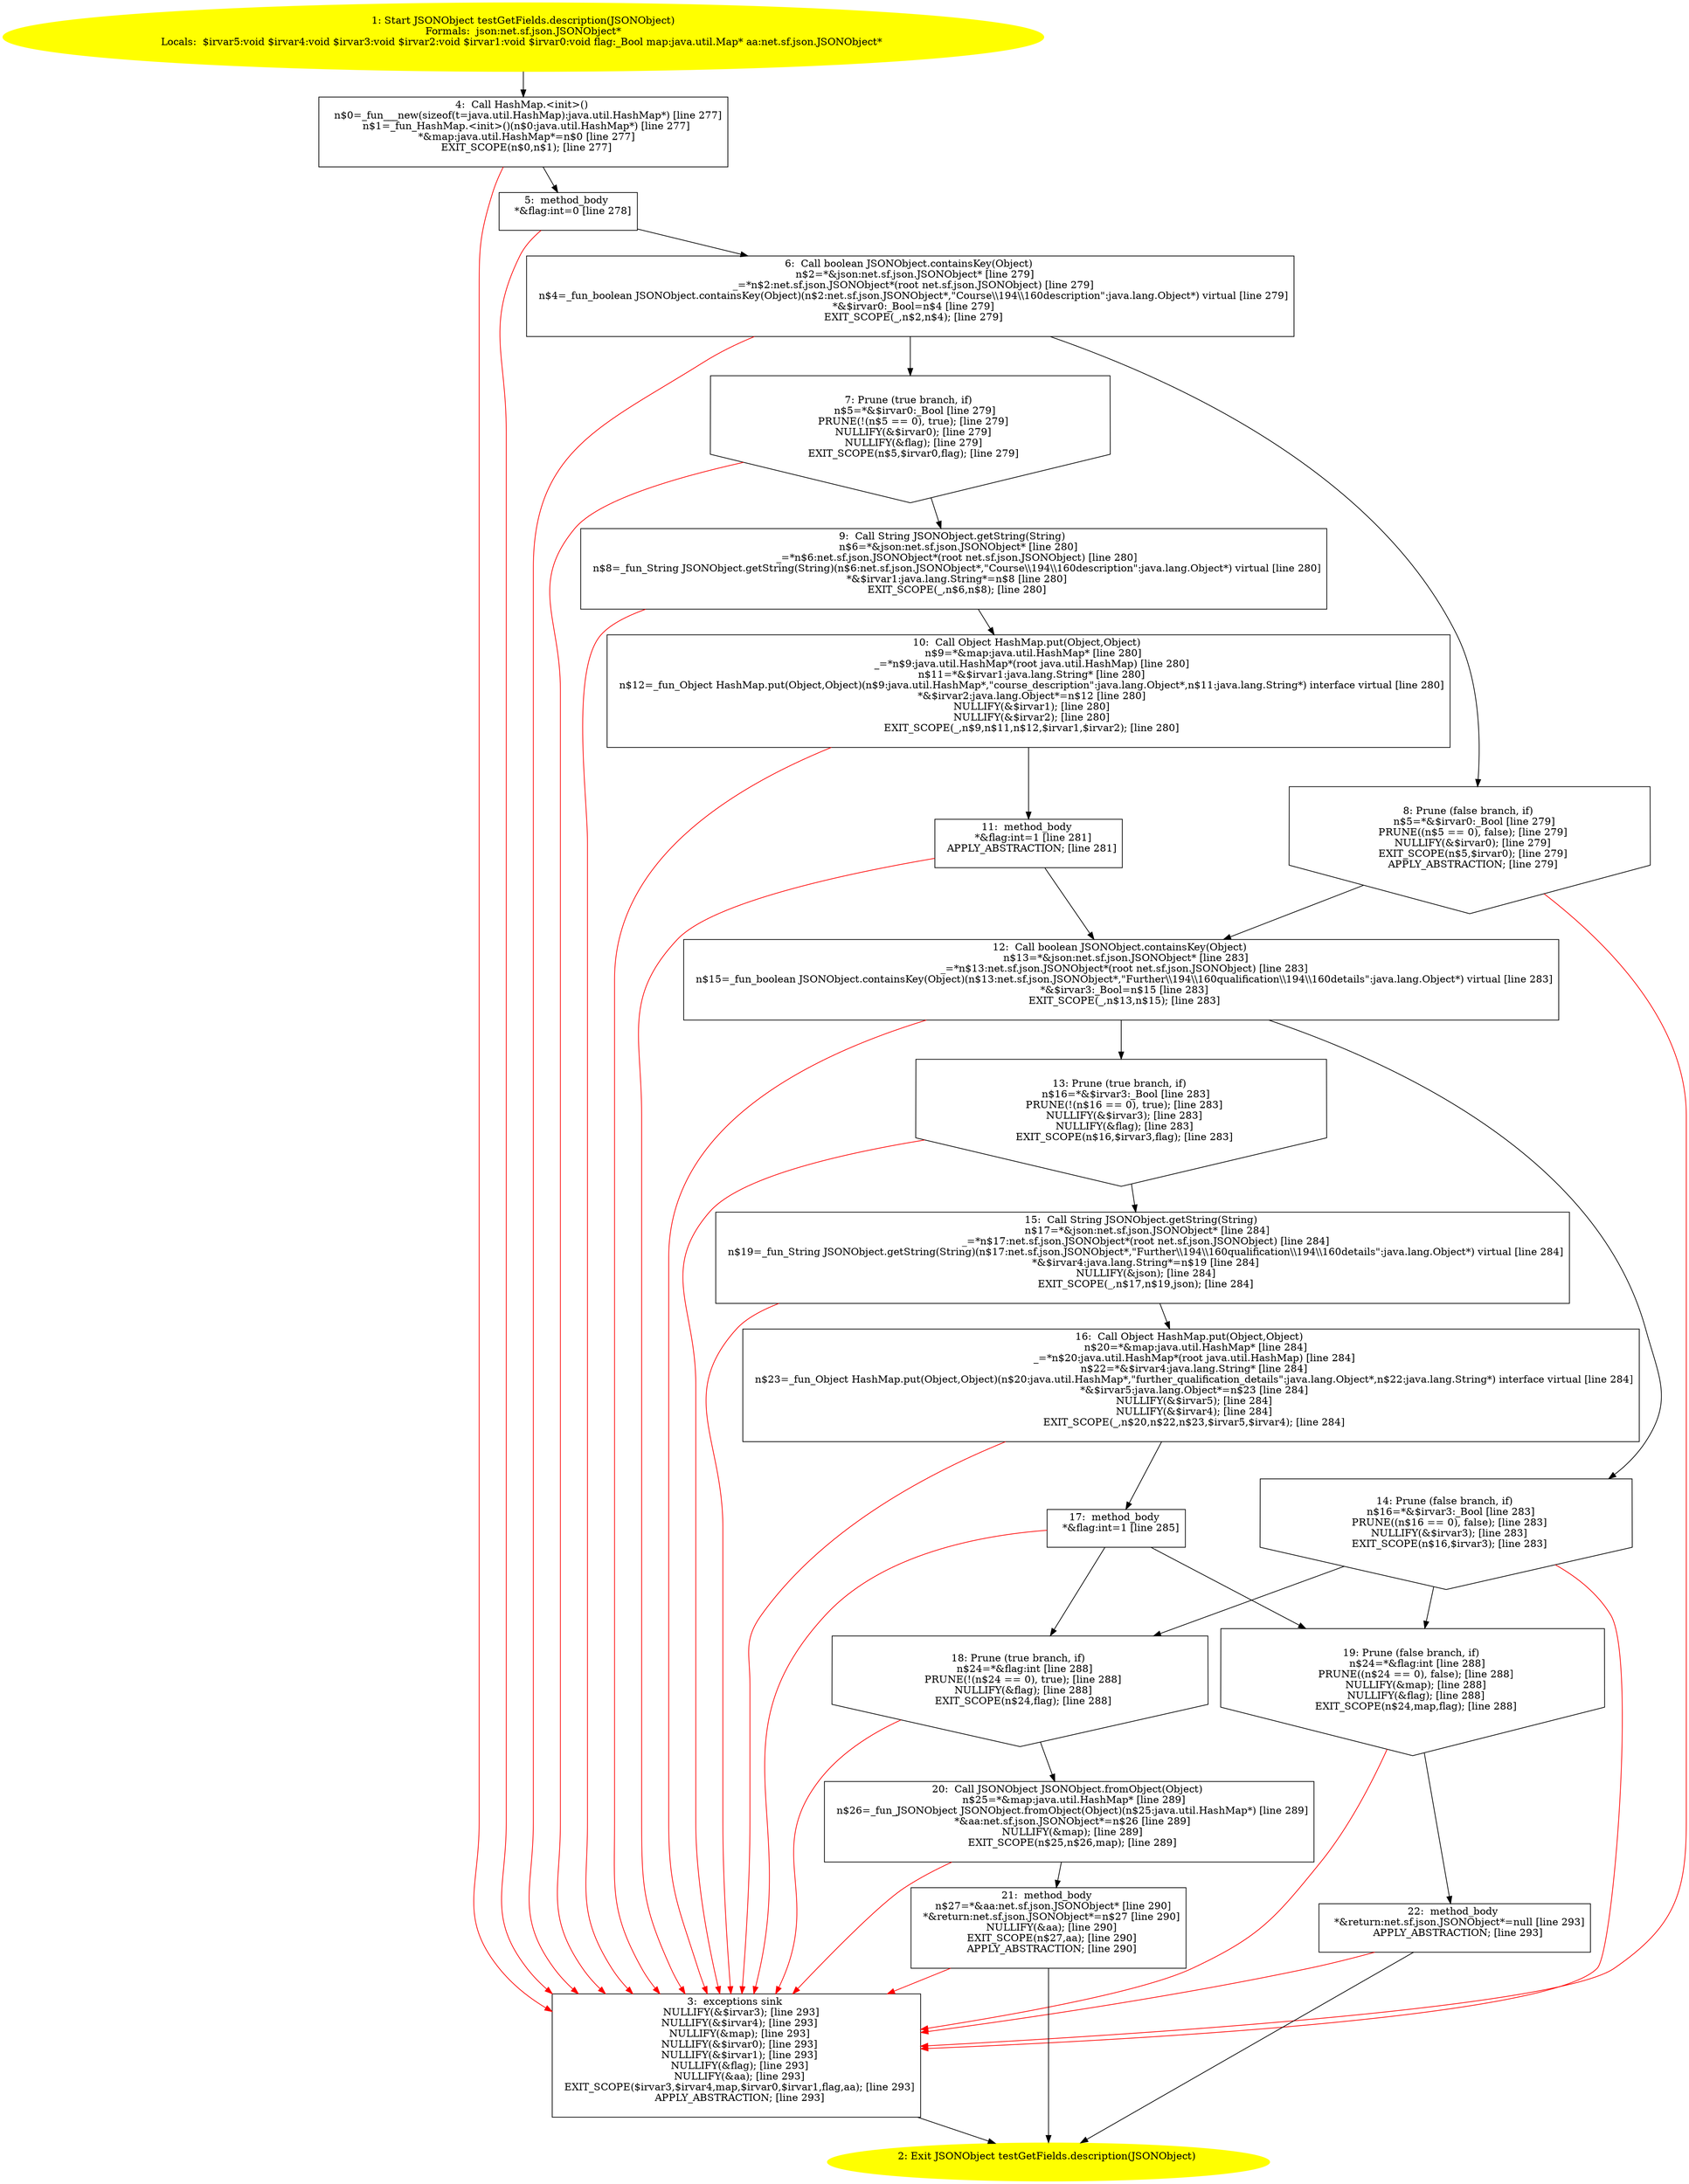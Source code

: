 /* @generated */
digraph cfg {
"com.dulishuo.test.testGetFields.description(net.sf.json.JSONObject):net.sf.json.JSONObject.05d3cc94f8468257a615f4ac41dd410b_1" [label="1: Start JSONObject testGetFields.description(JSONObject)\nFormals:  json:net.sf.json.JSONObject*\nLocals:  $irvar5:void $irvar4:void $irvar3:void $irvar2:void $irvar1:void $irvar0:void flag:_Bool map:java.util.Map* aa:net.sf.json.JSONObject* \n  " color=yellow style=filled]
	

	 "com.dulishuo.test.testGetFields.description(net.sf.json.JSONObject):net.sf.json.JSONObject.05d3cc94f8468257a615f4ac41dd410b_1" -> "com.dulishuo.test.testGetFields.description(net.sf.json.JSONObject):net.sf.json.JSONObject.05d3cc94f8468257a615f4ac41dd410b_4" ;
"com.dulishuo.test.testGetFields.description(net.sf.json.JSONObject):net.sf.json.JSONObject.05d3cc94f8468257a615f4ac41dd410b_2" [label="2: Exit JSONObject testGetFields.description(JSONObject) \n  " color=yellow style=filled]
	

"com.dulishuo.test.testGetFields.description(net.sf.json.JSONObject):net.sf.json.JSONObject.05d3cc94f8468257a615f4ac41dd410b_3" [label="3:  exceptions sink \n   NULLIFY(&$irvar3); [line 293]\n  NULLIFY(&$irvar4); [line 293]\n  NULLIFY(&map); [line 293]\n  NULLIFY(&$irvar0); [line 293]\n  NULLIFY(&$irvar1); [line 293]\n  NULLIFY(&flag); [line 293]\n  NULLIFY(&aa); [line 293]\n  EXIT_SCOPE($irvar3,$irvar4,map,$irvar0,$irvar1,flag,aa); [line 293]\n  APPLY_ABSTRACTION; [line 293]\n " shape="box"]
	

	 "com.dulishuo.test.testGetFields.description(net.sf.json.JSONObject):net.sf.json.JSONObject.05d3cc94f8468257a615f4ac41dd410b_3" -> "com.dulishuo.test.testGetFields.description(net.sf.json.JSONObject):net.sf.json.JSONObject.05d3cc94f8468257a615f4ac41dd410b_2" ;
"com.dulishuo.test.testGetFields.description(net.sf.json.JSONObject):net.sf.json.JSONObject.05d3cc94f8468257a615f4ac41dd410b_4" [label="4:  Call HashMap.<init>() \n   n$0=_fun___new(sizeof(t=java.util.HashMap):java.util.HashMap*) [line 277]\n  n$1=_fun_HashMap.<init>()(n$0:java.util.HashMap*) [line 277]\n  *&map:java.util.HashMap*=n$0 [line 277]\n  EXIT_SCOPE(n$0,n$1); [line 277]\n " shape="box"]
	

	 "com.dulishuo.test.testGetFields.description(net.sf.json.JSONObject):net.sf.json.JSONObject.05d3cc94f8468257a615f4ac41dd410b_4" -> "com.dulishuo.test.testGetFields.description(net.sf.json.JSONObject):net.sf.json.JSONObject.05d3cc94f8468257a615f4ac41dd410b_5" ;
	 "com.dulishuo.test.testGetFields.description(net.sf.json.JSONObject):net.sf.json.JSONObject.05d3cc94f8468257a615f4ac41dd410b_4" -> "com.dulishuo.test.testGetFields.description(net.sf.json.JSONObject):net.sf.json.JSONObject.05d3cc94f8468257a615f4ac41dd410b_3" [color="red" ];
"com.dulishuo.test.testGetFields.description(net.sf.json.JSONObject):net.sf.json.JSONObject.05d3cc94f8468257a615f4ac41dd410b_5" [label="5:  method_body \n   *&flag:int=0 [line 278]\n " shape="box"]
	

	 "com.dulishuo.test.testGetFields.description(net.sf.json.JSONObject):net.sf.json.JSONObject.05d3cc94f8468257a615f4ac41dd410b_5" -> "com.dulishuo.test.testGetFields.description(net.sf.json.JSONObject):net.sf.json.JSONObject.05d3cc94f8468257a615f4ac41dd410b_6" ;
	 "com.dulishuo.test.testGetFields.description(net.sf.json.JSONObject):net.sf.json.JSONObject.05d3cc94f8468257a615f4ac41dd410b_5" -> "com.dulishuo.test.testGetFields.description(net.sf.json.JSONObject):net.sf.json.JSONObject.05d3cc94f8468257a615f4ac41dd410b_3" [color="red" ];
"com.dulishuo.test.testGetFields.description(net.sf.json.JSONObject):net.sf.json.JSONObject.05d3cc94f8468257a615f4ac41dd410b_6" [label="6:  Call boolean JSONObject.containsKey(Object) \n   n$2=*&json:net.sf.json.JSONObject* [line 279]\n  _=*n$2:net.sf.json.JSONObject*(root net.sf.json.JSONObject) [line 279]\n  n$4=_fun_boolean JSONObject.containsKey(Object)(n$2:net.sf.json.JSONObject*,\"Course\\\\194\\\\160description\":java.lang.Object*) virtual [line 279]\n  *&$irvar0:_Bool=n$4 [line 279]\n  EXIT_SCOPE(_,n$2,n$4); [line 279]\n " shape="box"]
	

	 "com.dulishuo.test.testGetFields.description(net.sf.json.JSONObject):net.sf.json.JSONObject.05d3cc94f8468257a615f4ac41dd410b_6" -> "com.dulishuo.test.testGetFields.description(net.sf.json.JSONObject):net.sf.json.JSONObject.05d3cc94f8468257a615f4ac41dd410b_7" ;
	 "com.dulishuo.test.testGetFields.description(net.sf.json.JSONObject):net.sf.json.JSONObject.05d3cc94f8468257a615f4ac41dd410b_6" -> "com.dulishuo.test.testGetFields.description(net.sf.json.JSONObject):net.sf.json.JSONObject.05d3cc94f8468257a615f4ac41dd410b_8" ;
	 "com.dulishuo.test.testGetFields.description(net.sf.json.JSONObject):net.sf.json.JSONObject.05d3cc94f8468257a615f4ac41dd410b_6" -> "com.dulishuo.test.testGetFields.description(net.sf.json.JSONObject):net.sf.json.JSONObject.05d3cc94f8468257a615f4ac41dd410b_3" [color="red" ];
"com.dulishuo.test.testGetFields.description(net.sf.json.JSONObject):net.sf.json.JSONObject.05d3cc94f8468257a615f4ac41dd410b_7" [label="7: Prune (true branch, if) \n   n$5=*&$irvar0:_Bool [line 279]\n  PRUNE(!(n$5 == 0), true); [line 279]\n  NULLIFY(&$irvar0); [line 279]\n  NULLIFY(&flag); [line 279]\n  EXIT_SCOPE(n$5,$irvar0,flag); [line 279]\n " shape="invhouse"]
	

	 "com.dulishuo.test.testGetFields.description(net.sf.json.JSONObject):net.sf.json.JSONObject.05d3cc94f8468257a615f4ac41dd410b_7" -> "com.dulishuo.test.testGetFields.description(net.sf.json.JSONObject):net.sf.json.JSONObject.05d3cc94f8468257a615f4ac41dd410b_9" ;
	 "com.dulishuo.test.testGetFields.description(net.sf.json.JSONObject):net.sf.json.JSONObject.05d3cc94f8468257a615f4ac41dd410b_7" -> "com.dulishuo.test.testGetFields.description(net.sf.json.JSONObject):net.sf.json.JSONObject.05d3cc94f8468257a615f4ac41dd410b_3" [color="red" ];
"com.dulishuo.test.testGetFields.description(net.sf.json.JSONObject):net.sf.json.JSONObject.05d3cc94f8468257a615f4ac41dd410b_8" [label="8: Prune (false branch, if) \n   n$5=*&$irvar0:_Bool [line 279]\n  PRUNE((n$5 == 0), false); [line 279]\n  NULLIFY(&$irvar0); [line 279]\n  EXIT_SCOPE(n$5,$irvar0); [line 279]\n  APPLY_ABSTRACTION; [line 279]\n " shape="invhouse"]
	

	 "com.dulishuo.test.testGetFields.description(net.sf.json.JSONObject):net.sf.json.JSONObject.05d3cc94f8468257a615f4ac41dd410b_8" -> "com.dulishuo.test.testGetFields.description(net.sf.json.JSONObject):net.sf.json.JSONObject.05d3cc94f8468257a615f4ac41dd410b_12" ;
	 "com.dulishuo.test.testGetFields.description(net.sf.json.JSONObject):net.sf.json.JSONObject.05d3cc94f8468257a615f4ac41dd410b_8" -> "com.dulishuo.test.testGetFields.description(net.sf.json.JSONObject):net.sf.json.JSONObject.05d3cc94f8468257a615f4ac41dd410b_3" [color="red" ];
"com.dulishuo.test.testGetFields.description(net.sf.json.JSONObject):net.sf.json.JSONObject.05d3cc94f8468257a615f4ac41dd410b_9" [label="9:  Call String JSONObject.getString(String) \n   n$6=*&json:net.sf.json.JSONObject* [line 280]\n  _=*n$6:net.sf.json.JSONObject*(root net.sf.json.JSONObject) [line 280]\n  n$8=_fun_String JSONObject.getString(String)(n$6:net.sf.json.JSONObject*,\"Course\\\\194\\\\160description\":java.lang.Object*) virtual [line 280]\n  *&$irvar1:java.lang.String*=n$8 [line 280]\n  EXIT_SCOPE(_,n$6,n$8); [line 280]\n " shape="box"]
	

	 "com.dulishuo.test.testGetFields.description(net.sf.json.JSONObject):net.sf.json.JSONObject.05d3cc94f8468257a615f4ac41dd410b_9" -> "com.dulishuo.test.testGetFields.description(net.sf.json.JSONObject):net.sf.json.JSONObject.05d3cc94f8468257a615f4ac41dd410b_10" ;
	 "com.dulishuo.test.testGetFields.description(net.sf.json.JSONObject):net.sf.json.JSONObject.05d3cc94f8468257a615f4ac41dd410b_9" -> "com.dulishuo.test.testGetFields.description(net.sf.json.JSONObject):net.sf.json.JSONObject.05d3cc94f8468257a615f4ac41dd410b_3" [color="red" ];
"com.dulishuo.test.testGetFields.description(net.sf.json.JSONObject):net.sf.json.JSONObject.05d3cc94f8468257a615f4ac41dd410b_10" [label="10:  Call Object HashMap.put(Object,Object) \n   n$9=*&map:java.util.HashMap* [line 280]\n  _=*n$9:java.util.HashMap*(root java.util.HashMap) [line 280]\n  n$11=*&$irvar1:java.lang.String* [line 280]\n  n$12=_fun_Object HashMap.put(Object,Object)(n$9:java.util.HashMap*,\"course_description\":java.lang.Object*,n$11:java.lang.String*) interface virtual [line 280]\n  *&$irvar2:java.lang.Object*=n$12 [line 280]\n  NULLIFY(&$irvar1); [line 280]\n  NULLIFY(&$irvar2); [line 280]\n  EXIT_SCOPE(_,n$9,n$11,n$12,$irvar1,$irvar2); [line 280]\n " shape="box"]
	

	 "com.dulishuo.test.testGetFields.description(net.sf.json.JSONObject):net.sf.json.JSONObject.05d3cc94f8468257a615f4ac41dd410b_10" -> "com.dulishuo.test.testGetFields.description(net.sf.json.JSONObject):net.sf.json.JSONObject.05d3cc94f8468257a615f4ac41dd410b_11" ;
	 "com.dulishuo.test.testGetFields.description(net.sf.json.JSONObject):net.sf.json.JSONObject.05d3cc94f8468257a615f4ac41dd410b_10" -> "com.dulishuo.test.testGetFields.description(net.sf.json.JSONObject):net.sf.json.JSONObject.05d3cc94f8468257a615f4ac41dd410b_3" [color="red" ];
"com.dulishuo.test.testGetFields.description(net.sf.json.JSONObject):net.sf.json.JSONObject.05d3cc94f8468257a615f4ac41dd410b_11" [label="11:  method_body \n   *&flag:int=1 [line 281]\n  APPLY_ABSTRACTION; [line 281]\n " shape="box"]
	

	 "com.dulishuo.test.testGetFields.description(net.sf.json.JSONObject):net.sf.json.JSONObject.05d3cc94f8468257a615f4ac41dd410b_11" -> "com.dulishuo.test.testGetFields.description(net.sf.json.JSONObject):net.sf.json.JSONObject.05d3cc94f8468257a615f4ac41dd410b_12" ;
	 "com.dulishuo.test.testGetFields.description(net.sf.json.JSONObject):net.sf.json.JSONObject.05d3cc94f8468257a615f4ac41dd410b_11" -> "com.dulishuo.test.testGetFields.description(net.sf.json.JSONObject):net.sf.json.JSONObject.05d3cc94f8468257a615f4ac41dd410b_3" [color="red" ];
"com.dulishuo.test.testGetFields.description(net.sf.json.JSONObject):net.sf.json.JSONObject.05d3cc94f8468257a615f4ac41dd410b_12" [label="12:  Call boolean JSONObject.containsKey(Object) \n   n$13=*&json:net.sf.json.JSONObject* [line 283]\n  _=*n$13:net.sf.json.JSONObject*(root net.sf.json.JSONObject) [line 283]\n  n$15=_fun_boolean JSONObject.containsKey(Object)(n$13:net.sf.json.JSONObject*,\"Further\\\\194\\\\160qualification\\\\194\\\\160details\":java.lang.Object*) virtual [line 283]\n  *&$irvar3:_Bool=n$15 [line 283]\n  EXIT_SCOPE(_,n$13,n$15); [line 283]\n " shape="box"]
	

	 "com.dulishuo.test.testGetFields.description(net.sf.json.JSONObject):net.sf.json.JSONObject.05d3cc94f8468257a615f4ac41dd410b_12" -> "com.dulishuo.test.testGetFields.description(net.sf.json.JSONObject):net.sf.json.JSONObject.05d3cc94f8468257a615f4ac41dd410b_13" ;
	 "com.dulishuo.test.testGetFields.description(net.sf.json.JSONObject):net.sf.json.JSONObject.05d3cc94f8468257a615f4ac41dd410b_12" -> "com.dulishuo.test.testGetFields.description(net.sf.json.JSONObject):net.sf.json.JSONObject.05d3cc94f8468257a615f4ac41dd410b_14" ;
	 "com.dulishuo.test.testGetFields.description(net.sf.json.JSONObject):net.sf.json.JSONObject.05d3cc94f8468257a615f4ac41dd410b_12" -> "com.dulishuo.test.testGetFields.description(net.sf.json.JSONObject):net.sf.json.JSONObject.05d3cc94f8468257a615f4ac41dd410b_3" [color="red" ];
"com.dulishuo.test.testGetFields.description(net.sf.json.JSONObject):net.sf.json.JSONObject.05d3cc94f8468257a615f4ac41dd410b_13" [label="13: Prune (true branch, if) \n   n$16=*&$irvar3:_Bool [line 283]\n  PRUNE(!(n$16 == 0), true); [line 283]\n  NULLIFY(&$irvar3); [line 283]\n  NULLIFY(&flag); [line 283]\n  EXIT_SCOPE(n$16,$irvar3,flag); [line 283]\n " shape="invhouse"]
	

	 "com.dulishuo.test.testGetFields.description(net.sf.json.JSONObject):net.sf.json.JSONObject.05d3cc94f8468257a615f4ac41dd410b_13" -> "com.dulishuo.test.testGetFields.description(net.sf.json.JSONObject):net.sf.json.JSONObject.05d3cc94f8468257a615f4ac41dd410b_15" ;
	 "com.dulishuo.test.testGetFields.description(net.sf.json.JSONObject):net.sf.json.JSONObject.05d3cc94f8468257a615f4ac41dd410b_13" -> "com.dulishuo.test.testGetFields.description(net.sf.json.JSONObject):net.sf.json.JSONObject.05d3cc94f8468257a615f4ac41dd410b_3" [color="red" ];
"com.dulishuo.test.testGetFields.description(net.sf.json.JSONObject):net.sf.json.JSONObject.05d3cc94f8468257a615f4ac41dd410b_14" [label="14: Prune (false branch, if) \n   n$16=*&$irvar3:_Bool [line 283]\n  PRUNE((n$16 == 0), false); [line 283]\n  NULLIFY(&$irvar3); [line 283]\n  EXIT_SCOPE(n$16,$irvar3); [line 283]\n " shape="invhouse"]
	

	 "com.dulishuo.test.testGetFields.description(net.sf.json.JSONObject):net.sf.json.JSONObject.05d3cc94f8468257a615f4ac41dd410b_14" -> "com.dulishuo.test.testGetFields.description(net.sf.json.JSONObject):net.sf.json.JSONObject.05d3cc94f8468257a615f4ac41dd410b_18" ;
	 "com.dulishuo.test.testGetFields.description(net.sf.json.JSONObject):net.sf.json.JSONObject.05d3cc94f8468257a615f4ac41dd410b_14" -> "com.dulishuo.test.testGetFields.description(net.sf.json.JSONObject):net.sf.json.JSONObject.05d3cc94f8468257a615f4ac41dd410b_19" ;
	 "com.dulishuo.test.testGetFields.description(net.sf.json.JSONObject):net.sf.json.JSONObject.05d3cc94f8468257a615f4ac41dd410b_14" -> "com.dulishuo.test.testGetFields.description(net.sf.json.JSONObject):net.sf.json.JSONObject.05d3cc94f8468257a615f4ac41dd410b_3" [color="red" ];
"com.dulishuo.test.testGetFields.description(net.sf.json.JSONObject):net.sf.json.JSONObject.05d3cc94f8468257a615f4ac41dd410b_15" [label="15:  Call String JSONObject.getString(String) \n   n$17=*&json:net.sf.json.JSONObject* [line 284]\n  _=*n$17:net.sf.json.JSONObject*(root net.sf.json.JSONObject) [line 284]\n  n$19=_fun_String JSONObject.getString(String)(n$17:net.sf.json.JSONObject*,\"Further\\\\194\\\\160qualification\\\\194\\\\160details\":java.lang.Object*) virtual [line 284]\n  *&$irvar4:java.lang.String*=n$19 [line 284]\n  NULLIFY(&json); [line 284]\n  EXIT_SCOPE(_,n$17,n$19,json); [line 284]\n " shape="box"]
	

	 "com.dulishuo.test.testGetFields.description(net.sf.json.JSONObject):net.sf.json.JSONObject.05d3cc94f8468257a615f4ac41dd410b_15" -> "com.dulishuo.test.testGetFields.description(net.sf.json.JSONObject):net.sf.json.JSONObject.05d3cc94f8468257a615f4ac41dd410b_16" ;
	 "com.dulishuo.test.testGetFields.description(net.sf.json.JSONObject):net.sf.json.JSONObject.05d3cc94f8468257a615f4ac41dd410b_15" -> "com.dulishuo.test.testGetFields.description(net.sf.json.JSONObject):net.sf.json.JSONObject.05d3cc94f8468257a615f4ac41dd410b_3" [color="red" ];
"com.dulishuo.test.testGetFields.description(net.sf.json.JSONObject):net.sf.json.JSONObject.05d3cc94f8468257a615f4ac41dd410b_16" [label="16:  Call Object HashMap.put(Object,Object) \n   n$20=*&map:java.util.HashMap* [line 284]\n  _=*n$20:java.util.HashMap*(root java.util.HashMap) [line 284]\n  n$22=*&$irvar4:java.lang.String* [line 284]\n  n$23=_fun_Object HashMap.put(Object,Object)(n$20:java.util.HashMap*,\"further_qualification_details\":java.lang.Object*,n$22:java.lang.String*) interface virtual [line 284]\n  *&$irvar5:java.lang.Object*=n$23 [line 284]\n  NULLIFY(&$irvar5); [line 284]\n  NULLIFY(&$irvar4); [line 284]\n  EXIT_SCOPE(_,n$20,n$22,n$23,$irvar5,$irvar4); [line 284]\n " shape="box"]
	

	 "com.dulishuo.test.testGetFields.description(net.sf.json.JSONObject):net.sf.json.JSONObject.05d3cc94f8468257a615f4ac41dd410b_16" -> "com.dulishuo.test.testGetFields.description(net.sf.json.JSONObject):net.sf.json.JSONObject.05d3cc94f8468257a615f4ac41dd410b_17" ;
	 "com.dulishuo.test.testGetFields.description(net.sf.json.JSONObject):net.sf.json.JSONObject.05d3cc94f8468257a615f4ac41dd410b_16" -> "com.dulishuo.test.testGetFields.description(net.sf.json.JSONObject):net.sf.json.JSONObject.05d3cc94f8468257a615f4ac41dd410b_3" [color="red" ];
"com.dulishuo.test.testGetFields.description(net.sf.json.JSONObject):net.sf.json.JSONObject.05d3cc94f8468257a615f4ac41dd410b_17" [label="17:  method_body \n   *&flag:int=1 [line 285]\n " shape="box"]
	

	 "com.dulishuo.test.testGetFields.description(net.sf.json.JSONObject):net.sf.json.JSONObject.05d3cc94f8468257a615f4ac41dd410b_17" -> "com.dulishuo.test.testGetFields.description(net.sf.json.JSONObject):net.sf.json.JSONObject.05d3cc94f8468257a615f4ac41dd410b_18" ;
	 "com.dulishuo.test.testGetFields.description(net.sf.json.JSONObject):net.sf.json.JSONObject.05d3cc94f8468257a615f4ac41dd410b_17" -> "com.dulishuo.test.testGetFields.description(net.sf.json.JSONObject):net.sf.json.JSONObject.05d3cc94f8468257a615f4ac41dd410b_19" ;
	 "com.dulishuo.test.testGetFields.description(net.sf.json.JSONObject):net.sf.json.JSONObject.05d3cc94f8468257a615f4ac41dd410b_17" -> "com.dulishuo.test.testGetFields.description(net.sf.json.JSONObject):net.sf.json.JSONObject.05d3cc94f8468257a615f4ac41dd410b_3" [color="red" ];
"com.dulishuo.test.testGetFields.description(net.sf.json.JSONObject):net.sf.json.JSONObject.05d3cc94f8468257a615f4ac41dd410b_18" [label="18: Prune (true branch, if) \n   n$24=*&flag:int [line 288]\n  PRUNE(!(n$24 == 0), true); [line 288]\n  NULLIFY(&flag); [line 288]\n  EXIT_SCOPE(n$24,flag); [line 288]\n " shape="invhouse"]
	

	 "com.dulishuo.test.testGetFields.description(net.sf.json.JSONObject):net.sf.json.JSONObject.05d3cc94f8468257a615f4ac41dd410b_18" -> "com.dulishuo.test.testGetFields.description(net.sf.json.JSONObject):net.sf.json.JSONObject.05d3cc94f8468257a615f4ac41dd410b_20" ;
	 "com.dulishuo.test.testGetFields.description(net.sf.json.JSONObject):net.sf.json.JSONObject.05d3cc94f8468257a615f4ac41dd410b_18" -> "com.dulishuo.test.testGetFields.description(net.sf.json.JSONObject):net.sf.json.JSONObject.05d3cc94f8468257a615f4ac41dd410b_3" [color="red" ];
"com.dulishuo.test.testGetFields.description(net.sf.json.JSONObject):net.sf.json.JSONObject.05d3cc94f8468257a615f4ac41dd410b_19" [label="19: Prune (false branch, if) \n   n$24=*&flag:int [line 288]\n  PRUNE((n$24 == 0), false); [line 288]\n  NULLIFY(&map); [line 288]\n  NULLIFY(&flag); [line 288]\n  EXIT_SCOPE(n$24,map,flag); [line 288]\n " shape="invhouse"]
	

	 "com.dulishuo.test.testGetFields.description(net.sf.json.JSONObject):net.sf.json.JSONObject.05d3cc94f8468257a615f4ac41dd410b_19" -> "com.dulishuo.test.testGetFields.description(net.sf.json.JSONObject):net.sf.json.JSONObject.05d3cc94f8468257a615f4ac41dd410b_22" ;
	 "com.dulishuo.test.testGetFields.description(net.sf.json.JSONObject):net.sf.json.JSONObject.05d3cc94f8468257a615f4ac41dd410b_19" -> "com.dulishuo.test.testGetFields.description(net.sf.json.JSONObject):net.sf.json.JSONObject.05d3cc94f8468257a615f4ac41dd410b_3" [color="red" ];
"com.dulishuo.test.testGetFields.description(net.sf.json.JSONObject):net.sf.json.JSONObject.05d3cc94f8468257a615f4ac41dd410b_20" [label="20:  Call JSONObject JSONObject.fromObject(Object) \n   n$25=*&map:java.util.HashMap* [line 289]\n  n$26=_fun_JSONObject JSONObject.fromObject(Object)(n$25:java.util.HashMap*) [line 289]\n  *&aa:net.sf.json.JSONObject*=n$26 [line 289]\n  NULLIFY(&map); [line 289]\n  EXIT_SCOPE(n$25,n$26,map); [line 289]\n " shape="box"]
	

	 "com.dulishuo.test.testGetFields.description(net.sf.json.JSONObject):net.sf.json.JSONObject.05d3cc94f8468257a615f4ac41dd410b_20" -> "com.dulishuo.test.testGetFields.description(net.sf.json.JSONObject):net.sf.json.JSONObject.05d3cc94f8468257a615f4ac41dd410b_21" ;
	 "com.dulishuo.test.testGetFields.description(net.sf.json.JSONObject):net.sf.json.JSONObject.05d3cc94f8468257a615f4ac41dd410b_20" -> "com.dulishuo.test.testGetFields.description(net.sf.json.JSONObject):net.sf.json.JSONObject.05d3cc94f8468257a615f4ac41dd410b_3" [color="red" ];
"com.dulishuo.test.testGetFields.description(net.sf.json.JSONObject):net.sf.json.JSONObject.05d3cc94f8468257a615f4ac41dd410b_21" [label="21:  method_body \n   n$27=*&aa:net.sf.json.JSONObject* [line 290]\n  *&return:net.sf.json.JSONObject*=n$27 [line 290]\n  NULLIFY(&aa); [line 290]\n  EXIT_SCOPE(n$27,aa); [line 290]\n  APPLY_ABSTRACTION; [line 290]\n " shape="box"]
	

	 "com.dulishuo.test.testGetFields.description(net.sf.json.JSONObject):net.sf.json.JSONObject.05d3cc94f8468257a615f4ac41dd410b_21" -> "com.dulishuo.test.testGetFields.description(net.sf.json.JSONObject):net.sf.json.JSONObject.05d3cc94f8468257a615f4ac41dd410b_2" ;
	 "com.dulishuo.test.testGetFields.description(net.sf.json.JSONObject):net.sf.json.JSONObject.05d3cc94f8468257a615f4ac41dd410b_21" -> "com.dulishuo.test.testGetFields.description(net.sf.json.JSONObject):net.sf.json.JSONObject.05d3cc94f8468257a615f4ac41dd410b_3" [color="red" ];
"com.dulishuo.test.testGetFields.description(net.sf.json.JSONObject):net.sf.json.JSONObject.05d3cc94f8468257a615f4ac41dd410b_22" [label="22:  method_body \n   *&return:net.sf.json.JSONObject*=null [line 293]\n  APPLY_ABSTRACTION; [line 293]\n " shape="box"]
	

	 "com.dulishuo.test.testGetFields.description(net.sf.json.JSONObject):net.sf.json.JSONObject.05d3cc94f8468257a615f4ac41dd410b_22" -> "com.dulishuo.test.testGetFields.description(net.sf.json.JSONObject):net.sf.json.JSONObject.05d3cc94f8468257a615f4ac41dd410b_2" ;
	 "com.dulishuo.test.testGetFields.description(net.sf.json.JSONObject):net.sf.json.JSONObject.05d3cc94f8468257a615f4ac41dd410b_22" -> "com.dulishuo.test.testGetFields.description(net.sf.json.JSONObject):net.sf.json.JSONObject.05d3cc94f8468257a615f4ac41dd410b_3" [color="red" ];
}
